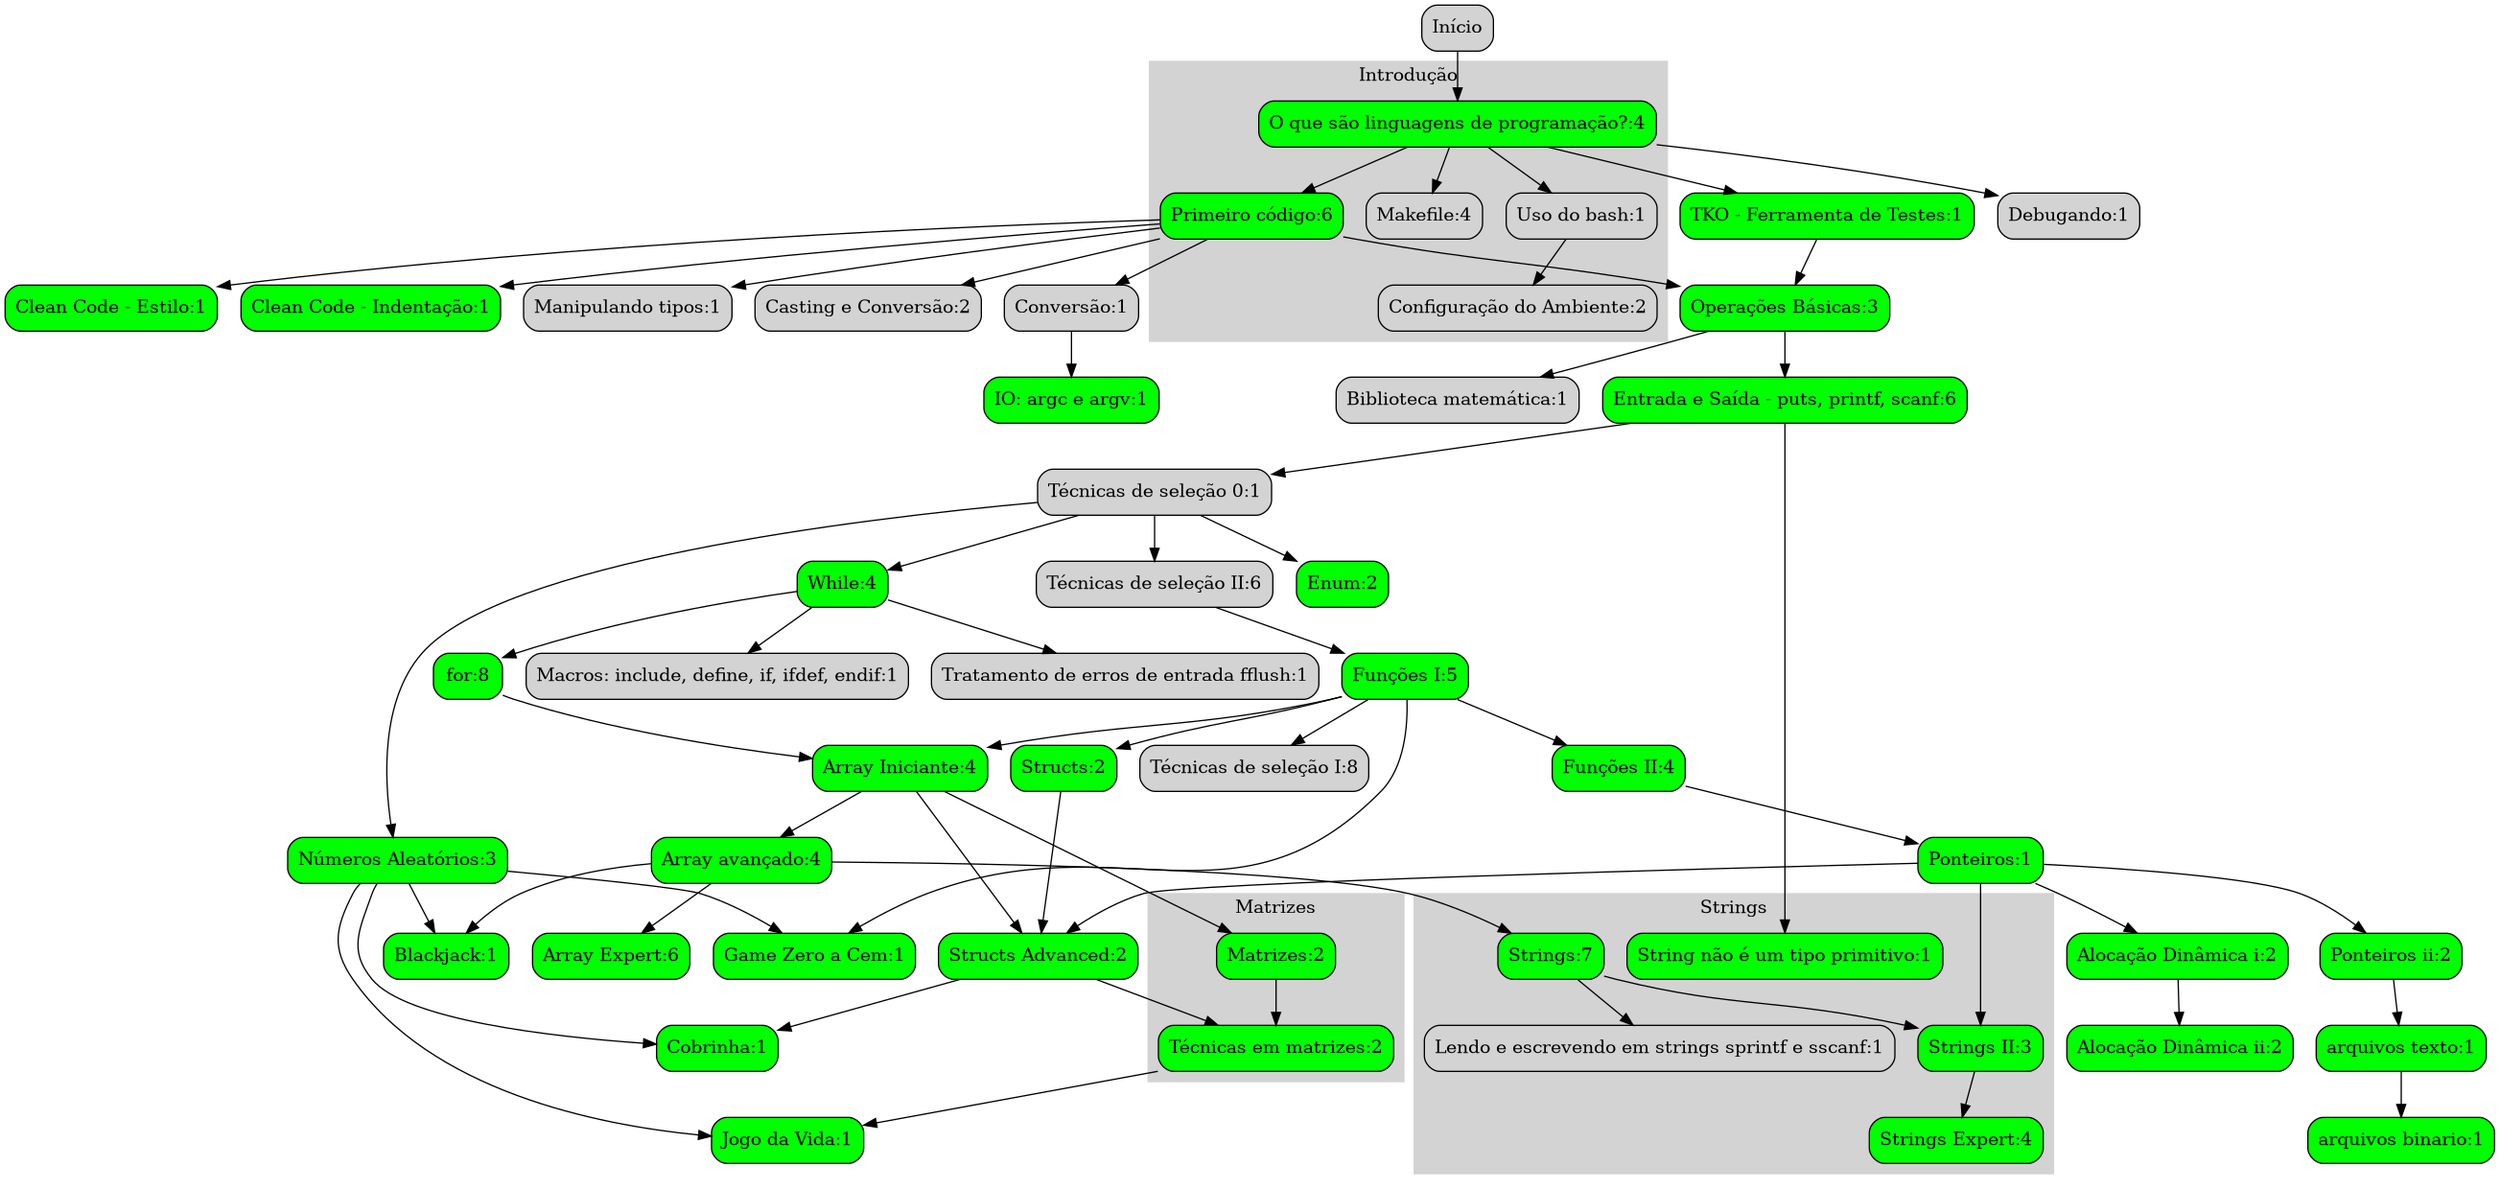 @startuml graph
digraph diag {
  node [style="rounded,filled", shape=box]
  "Início" -> "O que são linguagens de programação?:4"
  "O que são linguagens de programação?:4" -> "Uso do bash:1"
  "Uso do bash:1" -> "Configuração do Ambiente:2"
  "O que são linguagens de programação?:4" -> "Makefile:4"
  "O que são linguagens de programação?:4" -> "Primeiro código:6"
  "Entrada e Saída - puts, printf, scanf:6" -> "String não é um tipo primitivo:1"
  "Primeiro código:6" -> "Clean Code - Estilo:1"
  "Primeiro código:6" -> "Clean Code - Indentação:1"
  "Primeiro código:6" -> "Manipulando tipos:1"
  "Primeiro código:6" -> "Casting e Conversão:2"
  "Primeiro código:6" -> "Conversão:1"
  "Primeiro código:6" -> "Operações Básicas:3"
  "TKO - Ferramenta de Testes:1" -> "Operações Básicas:3"
  "Operações Básicas:3" -> "Biblioteca matemática:1"
  "Operações Básicas:3" -> "Entrada e Saída - puts, printf, scanf:6"
  "Strings:7" -> "Lendo e escrevendo em strings sprintf e sscanf:1"
  "While:4" -> "Tratamento de erros de entrada fflush:1"
  "While:4" -> "Macros: include, define, if, ifdef, endif:1"
  "O que são linguagens de programação?:4" -> "TKO - Ferramenta de Testes:1"
  "O que são linguagens de programação?:4" -> "Debugando:1"
  "Entrada e Saída - puts, printf, scanf:6" -> "Técnicas de seleção 0:1"
  "Funções I:5" -> "Técnicas de seleção I:8"
  "Técnicas de seleção 0:1" -> "Técnicas de seleção II:6"
  "Técnicas de seleção II:6" -> "Funções I:5"
  "Funções I:5" -> "Funções II:4"
  "Técnicas de seleção 0:1" -> "While:4"
  "While:4" -> "for:8"
  "Técnicas de seleção 0:1" -> "Números Aleatórios:3"
  "Números Aleatórios:3" -> "Game Zero a Cem:1"
  "Funções I:5" -> "Game Zero a Cem:1"
  "Conversão:1" -> "IO: argc e argv:1"
  "for:8" -> "Array Iniciante:4"
  "Funções I:5" -> "Array Iniciante:4"
  "Array Iniciante:4" -> "Array avançado:4"
  "Números Aleatórios:3" -> "Blackjack:1"
  "Array avançado:4" -> "Blackjack:1"
  "Array avançado:4" -> "Array Expert:6"
  "Array avançado:4" -> "Strings:7"
  "Strings:7" -> "Strings II:3"
  "Ponteiros:1" -> "Strings II:3"
  "Strings II:3" -> "Strings Expert:4"
  "Funções II:4" -> "Ponteiros:1"
  "Funções I:5" -> "Structs:2"
  "Array Iniciante:4" -> "Matrizes:2"
  "Matrizes:2" -> "Técnicas em matrizes:2"
  "Structs Advanced:2" -> "Técnicas em matrizes:2"
  "Números Aleatórios:3" -> "Jogo da Vida:1"
  "Técnicas em matrizes:2" -> "Jogo da Vida:1"
  "Números Aleatórios:3" -> "Cobrinha:1"
  "Structs Advanced:2" -> "Cobrinha:1"
  "Técnicas de seleção 0:1" -> "Enum:2"
  "Ponteiros:1" -> "Ponteiros ii:2"
  "Ponteiros:1" -> "Alocação Dinâmica i:2"
  "Alocação Dinâmica i:2" -> "Alocação Dinâmica ii:2"
  "Ponteiros ii:2" -> "arquivos texto:1"
  "arquivos texto:1" -> "arquivos binario:1"
  "Ponteiros:1" -> "Structs Advanced:2"
  "Array Iniciante:4" -> "Structs Advanced:2"
  "Structs:2" -> "Structs Advanced:2"
  "O que são linguagens de programação?:4" [fillcolor=lime]
  "Primeiro código:6" [fillcolor=lime]
  "String não é um tipo primitivo:1" [fillcolor=lime]
  "Clean Code - Estilo:1" [fillcolor=lime]
  "Clean Code - Indentação:1" [fillcolor=lime]
  "Operações Básicas:3" [fillcolor=lime]
  "Entrada e Saída - puts, printf, scanf:6" [fillcolor=lime]
  "TKO - Ferramenta de Testes:1" [fillcolor=lime]
  "Funções I:5" [fillcolor=lime]
  "Funções II:4" [fillcolor=lime]
  "While:4" [fillcolor=lime]
  "for:8" [fillcolor=lime]
  "Números Aleatórios:3" [fillcolor=lime]
  "Game Zero a Cem:1" [fillcolor=lime]
  "IO: argc e argv:1" [fillcolor=lime]
  "Array Iniciante:4" [fillcolor=lime]
  "Array avançado:4" [fillcolor=lime]
  "Blackjack:1" [fillcolor=lime]
  "Array Expert:6" [fillcolor=lime]
  "Strings:7" [fillcolor=lime]
  "Strings II:3" [fillcolor=lime]
  "Strings Expert:4" [fillcolor=lime]
  "Ponteiros:1" [fillcolor=lime]
  "Structs:2" [fillcolor=lime]
  "Matrizes:2" [fillcolor=lime]
  "Técnicas em matrizes:2" [fillcolor=lime]
  "Jogo da Vida:1" [fillcolor=lime]
  "Cobrinha:1" [fillcolor=lime]
  "Enum:2" [fillcolor=lime]
  "Ponteiros ii:2" [fillcolor=lime]
  "Alocação Dinâmica i:2" [fillcolor=lime]
  "Alocação Dinâmica ii:2" [fillcolor=lime]
  "arquivos texto:1" [fillcolor=lime]
  "arquivos binario:1" [fillcolor=lime]
  "Structs Advanced:2" [fillcolor=lime]
  subgraph cluster_Introdução {
    label="Introdução"
    style=filled
    color=lightgrey
    "O que são linguagens de programação?:4"
    "Uso do bash:1"
    "Configuração do Ambiente:2"
    "Makefile:4"
    "Primeiro código:6"
  }
  subgraph cluster_Strings {
    label="Strings"
    style=filled
    color=lightgrey
    "String não é um tipo primitivo:1"
    "Lendo e escrevendo em strings sprintf e sscanf:1"
    "Strings:7"
    "Strings II:3"
    "Strings Expert:4"
  }
  subgraph cluster_Matrizes {
    label="Matrizes"
    style=filled
    color=lightgrey
    "Matrizes:2"
    "Técnicas em matrizes:2"
  }
}
@enduml
